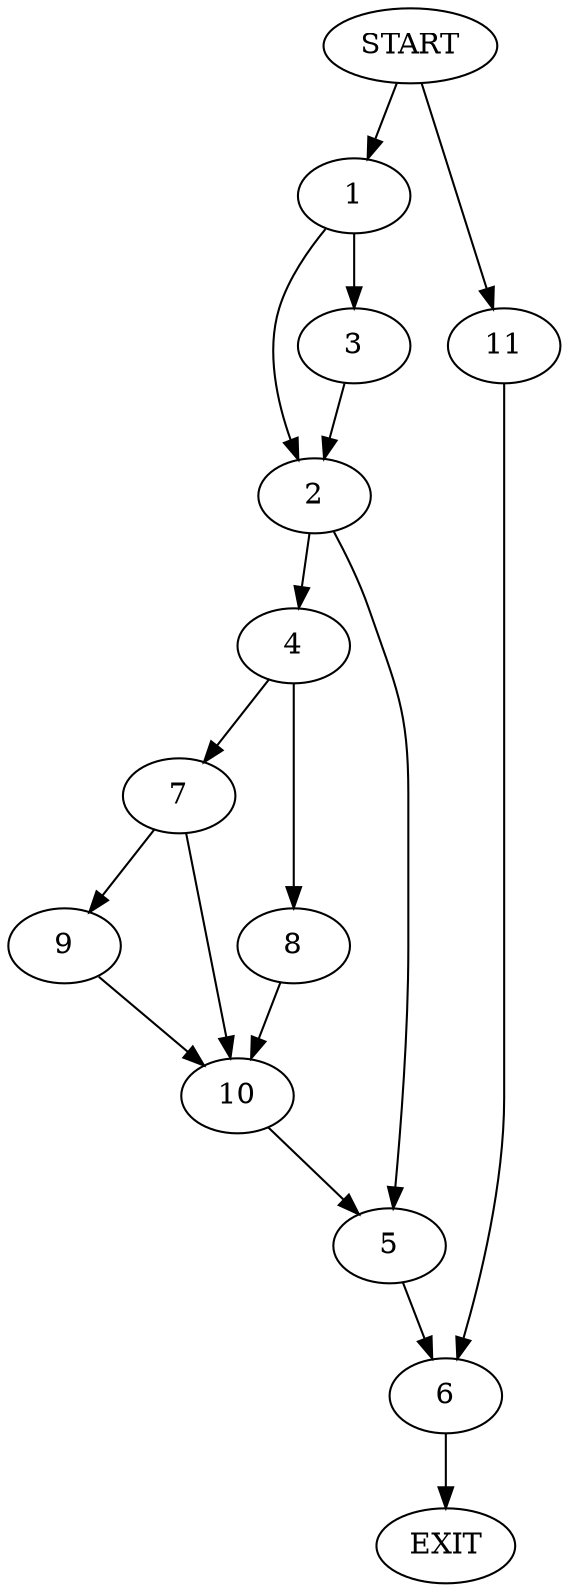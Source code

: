 digraph {
0 [label="START"]
12 [label="EXIT"]
0 -> 1
1 -> 2
1 -> 3
2 -> 4
2 -> 5
3 -> 2
5 -> 6
4 -> 7
4 -> 8
7 -> 9
7 -> 10
8 -> 10
9 -> 10
10 -> 5
6 -> 12
0 -> 11
11 -> 6
}
